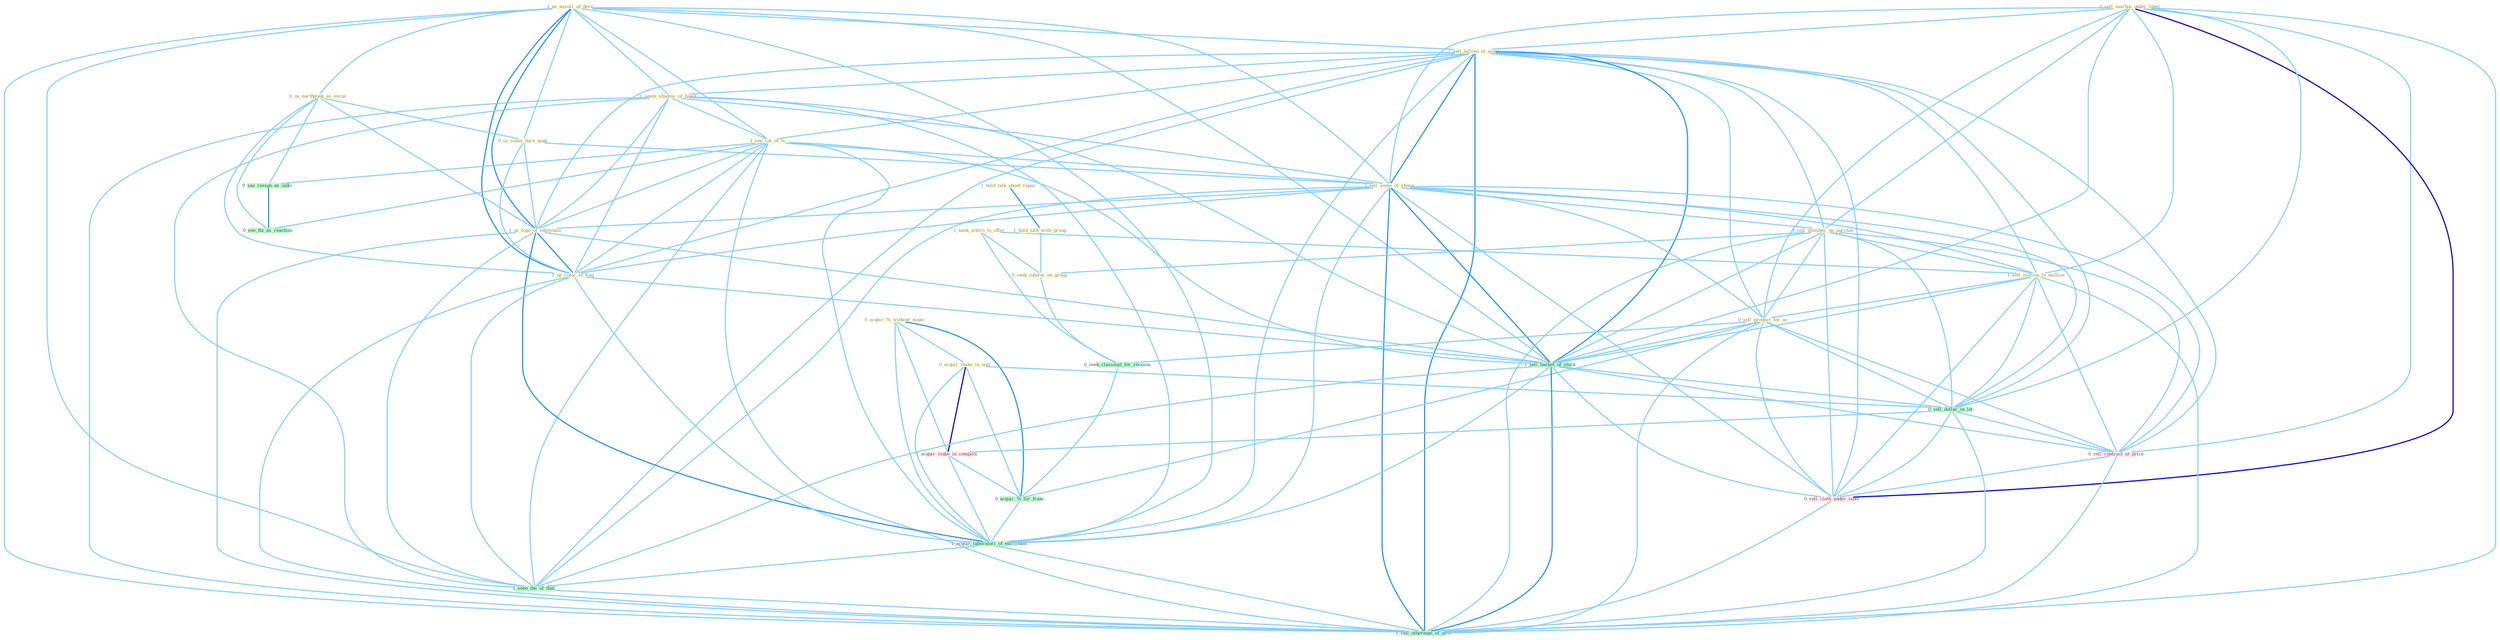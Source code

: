 Graph G{ 
    node
    [shape=polygon,style=filled,width=.5,height=.06,color="#BDFCC9",fixedsize=true,fontsize=4,
    fontcolor="#2f4f4f"];
    {node
    [color="#ffffe0", fontcolor="#8b7d6b"] "0_sell_machin_under_label " "1_seek_altern_to_offer " "1_us_assort_of_devic " "0_us_earthquak_as_excus " "0_us_some_dure_quak " "1_sell_billion_of_asset " "1_seem_shadow_of_hawk " "1_see_cut_of_% " "1_hold_talk_about_repay " "1_sell_some_of_share " "1_us_logo_of_entitynam " "0_sell_member_on_purchas " "0_acquir_%_without_make " "1_sell_million_to_million " "1_us_color_of_flag " "1_hold_talk_with_group " "0_sell_product_for_us " "0_seek_inform_on_group " "0_acquir_stake_in_unit "}
{node [color="#fff0f5", fontcolor="#b22222"] "1_acquir_stake_in_compani " "0_sell_contract_at_price " "0_sell_cloth_under_label "}
edge [color="#B0E2FF"];

	"0_sell_machin_under_label " -- "1_sell_billion_of_asset " [w="1", color="#87cefa" ];
	"0_sell_machin_under_label " -- "1_sell_some_of_share " [w="1", color="#87cefa" ];
	"0_sell_machin_under_label " -- "0_sell_member_on_purchas " [w="1", color="#87cefa" ];
	"0_sell_machin_under_label " -- "1_sell_million_to_million " [w="1", color="#87cefa" ];
	"0_sell_machin_under_label " -- "0_sell_product_for_us " [w="1", color="#87cefa" ];
	"0_sell_machin_under_label " -- "1_sell_basket_of_stock " [w="1", color="#87cefa" ];
	"0_sell_machin_under_label " -- "0_sell_dollar_in_lot " [w="1", color="#87cefa" ];
	"0_sell_machin_under_label " -- "0_sell_contract_at_price " [w="1", color="#87cefa" ];
	"0_sell_machin_under_label " -- "0_sell_cloth_under_label " [w="3", color="#0000cd" , len=0.6];
	"0_sell_machin_under_label " -- "1_sell_othernum_of_offic " [w="1", color="#87cefa" ];
	"1_seek_altern_to_offer " -- "1_sell_million_to_million " [w="1", color="#87cefa" ];
	"1_seek_altern_to_offer " -- "0_seek_inform_on_group " [w="1", color="#87cefa" ];
	"1_seek_altern_to_offer " -- "0_seek_classmat_for_reunion " [w="1", color="#87cefa" ];
	"1_us_assort_of_devic " -- "0_us_earthquak_as_excus " [w="1", color="#87cefa" ];
	"1_us_assort_of_devic " -- "0_us_some_dure_quak " [w="1", color="#87cefa" ];
	"1_us_assort_of_devic " -- "1_sell_billion_of_asset " [w="1", color="#87cefa" ];
	"1_us_assort_of_devic " -- "1_seem_shadow_of_hawk " [w="1", color="#87cefa" ];
	"1_us_assort_of_devic " -- "1_see_cut_of_% " [w="1", color="#87cefa" ];
	"1_us_assort_of_devic " -- "1_sell_some_of_share " [w="1", color="#87cefa" ];
	"1_us_assort_of_devic " -- "1_us_logo_of_entitynam " [w="2", color="#1e90ff" , len=0.8];
	"1_us_assort_of_devic " -- "1_us_color_of_flag " [w="2", color="#1e90ff" , len=0.8];
	"1_us_assort_of_devic " -- "1_sell_basket_of_stock " [w="1", color="#87cefa" ];
	"1_us_assort_of_devic " -- "1_acquir_laboratori_of_entitynam " [w="1", color="#87cefa" ];
	"1_us_assort_of_devic " -- "1_seen_the_of_that " [w="1", color="#87cefa" ];
	"1_us_assort_of_devic " -- "1_sell_othernum_of_offic " [w="1", color="#87cefa" ];
	"0_us_earthquak_as_excus " -- "0_us_some_dure_quak " [w="1", color="#87cefa" ];
	"0_us_earthquak_as_excus " -- "1_us_logo_of_entitynam " [w="1", color="#87cefa" ];
	"0_us_earthquak_as_excus " -- "1_us_color_of_flag " [w="1", color="#87cefa" ];
	"0_us_earthquak_as_excus " -- "0_see_resign_as_indic " [w="1", color="#87cefa" ];
	"0_us_earthquak_as_excus " -- "0_see_thi_as_reaction " [w="1", color="#87cefa" ];
	"0_us_some_dure_quak " -- "1_sell_some_of_share " [w="1", color="#87cefa" ];
	"0_us_some_dure_quak " -- "1_us_logo_of_entitynam " [w="1", color="#87cefa" ];
	"0_us_some_dure_quak " -- "1_us_color_of_flag " [w="1", color="#87cefa" ];
	"1_sell_billion_of_asset " -- "1_seem_shadow_of_hawk " [w="1", color="#87cefa" ];
	"1_sell_billion_of_asset " -- "1_see_cut_of_% " [w="1", color="#87cefa" ];
	"1_sell_billion_of_asset " -- "1_sell_some_of_share " [w="2", color="#1e90ff" , len=0.8];
	"1_sell_billion_of_asset " -- "1_us_logo_of_entitynam " [w="1", color="#87cefa" ];
	"1_sell_billion_of_asset " -- "0_sell_member_on_purchas " [w="1", color="#87cefa" ];
	"1_sell_billion_of_asset " -- "1_sell_million_to_million " [w="1", color="#87cefa" ];
	"1_sell_billion_of_asset " -- "1_us_color_of_flag " [w="1", color="#87cefa" ];
	"1_sell_billion_of_asset " -- "0_sell_product_for_us " [w="1", color="#87cefa" ];
	"1_sell_billion_of_asset " -- "1_sell_basket_of_stock " [w="2", color="#1e90ff" , len=0.8];
	"1_sell_billion_of_asset " -- "0_sell_dollar_in_lot " [w="1", color="#87cefa" ];
	"1_sell_billion_of_asset " -- "0_sell_contract_at_price " [w="1", color="#87cefa" ];
	"1_sell_billion_of_asset " -- "1_acquir_laboratori_of_entitynam " [w="1", color="#87cefa" ];
	"1_sell_billion_of_asset " -- "0_sell_cloth_under_label " [w="1", color="#87cefa" ];
	"1_sell_billion_of_asset " -- "1_seen_the_of_that " [w="1", color="#87cefa" ];
	"1_sell_billion_of_asset " -- "1_sell_othernum_of_offic " [w="2", color="#1e90ff" , len=0.8];
	"1_seem_shadow_of_hawk " -- "1_see_cut_of_% " [w="1", color="#87cefa" ];
	"1_seem_shadow_of_hawk " -- "1_sell_some_of_share " [w="1", color="#87cefa" ];
	"1_seem_shadow_of_hawk " -- "1_us_logo_of_entitynam " [w="1", color="#87cefa" ];
	"1_seem_shadow_of_hawk " -- "1_us_color_of_flag " [w="1", color="#87cefa" ];
	"1_seem_shadow_of_hawk " -- "1_sell_basket_of_stock " [w="1", color="#87cefa" ];
	"1_seem_shadow_of_hawk " -- "1_acquir_laboratori_of_entitynam " [w="1", color="#87cefa" ];
	"1_seem_shadow_of_hawk " -- "1_seen_the_of_that " [w="1", color="#87cefa" ];
	"1_seem_shadow_of_hawk " -- "1_sell_othernum_of_offic " [w="1", color="#87cefa" ];
	"1_see_cut_of_% " -- "1_sell_some_of_share " [w="1", color="#87cefa" ];
	"1_see_cut_of_% " -- "1_us_logo_of_entitynam " [w="1", color="#87cefa" ];
	"1_see_cut_of_% " -- "1_us_color_of_flag " [w="1", color="#87cefa" ];
	"1_see_cut_of_% " -- "1_sell_basket_of_stock " [w="1", color="#87cefa" ];
	"1_see_cut_of_% " -- "0_see_resign_as_indic " [w="1", color="#87cefa" ];
	"1_see_cut_of_% " -- "1_acquir_laboratori_of_entitynam " [w="1", color="#87cefa" ];
	"1_see_cut_of_% " -- "1_seen_the_of_that " [w="1", color="#87cefa" ];
	"1_see_cut_of_% " -- "1_sell_othernum_of_offic " [w="1", color="#87cefa" ];
	"1_see_cut_of_% " -- "0_see_thi_as_reaction " [w="1", color="#87cefa" ];
	"1_hold_talk_about_repay " -- "1_hold_talk_with_group " [w="2", color="#1e90ff" , len=0.8];
	"1_sell_some_of_share " -- "1_us_logo_of_entitynam " [w="1", color="#87cefa" ];
	"1_sell_some_of_share " -- "0_sell_member_on_purchas " [w="1", color="#87cefa" ];
	"1_sell_some_of_share " -- "1_sell_million_to_million " [w="1", color="#87cefa" ];
	"1_sell_some_of_share " -- "1_us_color_of_flag " [w="1", color="#87cefa" ];
	"1_sell_some_of_share " -- "0_sell_product_for_us " [w="1", color="#87cefa" ];
	"1_sell_some_of_share " -- "1_sell_basket_of_stock " [w="2", color="#1e90ff" , len=0.8];
	"1_sell_some_of_share " -- "0_sell_dollar_in_lot " [w="1", color="#87cefa" ];
	"1_sell_some_of_share " -- "0_sell_contract_at_price " [w="1", color="#87cefa" ];
	"1_sell_some_of_share " -- "1_acquir_laboratori_of_entitynam " [w="1", color="#87cefa" ];
	"1_sell_some_of_share " -- "0_sell_cloth_under_label " [w="1", color="#87cefa" ];
	"1_sell_some_of_share " -- "1_seen_the_of_that " [w="1", color="#87cefa" ];
	"1_sell_some_of_share " -- "1_sell_othernum_of_offic " [w="2", color="#1e90ff" , len=0.8];
	"1_us_logo_of_entitynam " -- "1_us_color_of_flag " [w="2", color="#1e90ff" , len=0.8];
	"1_us_logo_of_entitynam " -- "1_sell_basket_of_stock " [w="1", color="#87cefa" ];
	"1_us_logo_of_entitynam " -- "1_acquir_laboratori_of_entitynam " [w="2", color="#1e90ff" , len=0.8];
	"1_us_logo_of_entitynam " -- "1_seen_the_of_that " [w="1", color="#87cefa" ];
	"1_us_logo_of_entitynam " -- "1_sell_othernum_of_offic " [w="1", color="#87cefa" ];
	"0_sell_member_on_purchas " -- "1_sell_million_to_million " [w="1", color="#87cefa" ];
	"0_sell_member_on_purchas " -- "0_sell_product_for_us " [w="1", color="#87cefa" ];
	"0_sell_member_on_purchas " -- "0_seek_inform_on_group " [w="1", color="#87cefa" ];
	"0_sell_member_on_purchas " -- "1_sell_basket_of_stock " [w="1", color="#87cefa" ];
	"0_sell_member_on_purchas " -- "0_sell_dollar_in_lot " [w="1", color="#87cefa" ];
	"0_sell_member_on_purchas " -- "0_sell_contract_at_price " [w="1", color="#87cefa" ];
	"0_sell_member_on_purchas " -- "0_sell_cloth_under_label " [w="1", color="#87cefa" ];
	"0_sell_member_on_purchas " -- "1_sell_othernum_of_offic " [w="1", color="#87cefa" ];
	"0_acquir_%_without_make " -- "0_acquir_stake_in_unit " [w="1", color="#87cefa" ];
	"0_acquir_%_without_make " -- "1_acquir_stake_in_compani " [w="1", color="#87cefa" ];
	"0_acquir_%_without_make " -- "0_acquir_%_for_franc " [w="2", color="#1e90ff" , len=0.8];
	"0_acquir_%_without_make " -- "1_acquir_laboratori_of_entitynam " [w="1", color="#87cefa" ];
	"1_sell_million_to_million " -- "0_sell_product_for_us " [w="1", color="#87cefa" ];
	"1_sell_million_to_million " -- "1_sell_basket_of_stock " [w="1", color="#87cefa" ];
	"1_sell_million_to_million " -- "0_sell_dollar_in_lot " [w="1", color="#87cefa" ];
	"1_sell_million_to_million " -- "0_sell_contract_at_price " [w="1", color="#87cefa" ];
	"1_sell_million_to_million " -- "0_sell_cloth_under_label " [w="1", color="#87cefa" ];
	"1_sell_million_to_million " -- "1_sell_othernum_of_offic " [w="1", color="#87cefa" ];
	"1_us_color_of_flag " -- "1_sell_basket_of_stock " [w="1", color="#87cefa" ];
	"1_us_color_of_flag " -- "1_acquir_laboratori_of_entitynam " [w="1", color="#87cefa" ];
	"1_us_color_of_flag " -- "1_seen_the_of_that " [w="1", color="#87cefa" ];
	"1_us_color_of_flag " -- "1_sell_othernum_of_offic " [w="1", color="#87cefa" ];
	"1_hold_talk_with_group " -- "0_seek_inform_on_group " [w="1", color="#87cefa" ];
	"0_sell_product_for_us " -- "0_seek_classmat_for_reunion " [w="1", color="#87cefa" ];
	"0_sell_product_for_us " -- "1_sell_basket_of_stock " [w="1", color="#87cefa" ];
	"0_sell_product_for_us " -- "0_sell_dollar_in_lot " [w="1", color="#87cefa" ];
	"0_sell_product_for_us " -- "0_acquir_%_for_franc " [w="1", color="#87cefa" ];
	"0_sell_product_for_us " -- "0_sell_contract_at_price " [w="1", color="#87cefa" ];
	"0_sell_product_for_us " -- "0_sell_cloth_under_label " [w="1", color="#87cefa" ];
	"0_sell_product_for_us " -- "1_sell_othernum_of_offic " [w="1", color="#87cefa" ];
	"0_seek_inform_on_group " -- "0_seek_classmat_for_reunion " [w="1", color="#87cefa" ];
	"0_acquir_stake_in_unit " -- "0_sell_dollar_in_lot " [w="1", color="#87cefa" ];
	"0_acquir_stake_in_unit " -- "1_acquir_stake_in_compani " [w="3", color="#0000cd" , len=0.6];
	"0_acquir_stake_in_unit " -- "0_acquir_%_for_franc " [w="1", color="#87cefa" ];
	"0_acquir_stake_in_unit " -- "1_acquir_laboratori_of_entitynam " [w="1", color="#87cefa" ];
	"0_seek_classmat_for_reunion " -- "0_acquir_%_for_franc " [w="1", color="#87cefa" ];
	"1_sell_basket_of_stock " -- "0_sell_dollar_in_lot " [w="1", color="#87cefa" ];
	"1_sell_basket_of_stock " -- "0_sell_contract_at_price " [w="1", color="#87cefa" ];
	"1_sell_basket_of_stock " -- "1_acquir_laboratori_of_entitynam " [w="1", color="#87cefa" ];
	"1_sell_basket_of_stock " -- "0_sell_cloth_under_label " [w="1", color="#87cefa" ];
	"1_sell_basket_of_stock " -- "1_seen_the_of_that " [w="1", color="#87cefa" ];
	"1_sell_basket_of_stock " -- "1_sell_othernum_of_offic " [w="2", color="#1e90ff" , len=0.8];
	"0_sell_dollar_in_lot " -- "1_acquir_stake_in_compani " [w="1", color="#87cefa" ];
	"0_sell_dollar_in_lot " -- "0_sell_contract_at_price " [w="1", color="#87cefa" ];
	"0_sell_dollar_in_lot " -- "0_sell_cloth_under_label " [w="1", color="#87cefa" ];
	"0_sell_dollar_in_lot " -- "1_sell_othernum_of_offic " [w="1", color="#87cefa" ];
	"0_see_resign_as_indic " -- "0_see_thi_as_reaction " [w="2", color="#1e90ff" , len=0.8];
	"1_acquir_stake_in_compani " -- "0_acquir_%_for_franc " [w="1", color="#87cefa" ];
	"1_acquir_stake_in_compani " -- "1_acquir_laboratori_of_entitynam " [w="1", color="#87cefa" ];
	"0_acquir_%_for_franc " -- "1_acquir_laboratori_of_entitynam " [w="1", color="#87cefa" ];
	"0_sell_contract_at_price " -- "0_sell_cloth_under_label " [w="1", color="#87cefa" ];
	"0_sell_contract_at_price " -- "1_sell_othernum_of_offic " [w="1", color="#87cefa" ];
	"1_acquir_laboratori_of_entitynam " -- "1_seen_the_of_that " [w="1", color="#87cefa" ];
	"1_acquir_laboratori_of_entitynam " -- "1_sell_othernum_of_offic " [w="1", color="#87cefa" ];
	"0_sell_cloth_under_label " -- "1_sell_othernum_of_offic " [w="1", color="#87cefa" ];
	"1_seen_the_of_that " -- "1_sell_othernum_of_offic " [w="1", color="#87cefa" ];
}